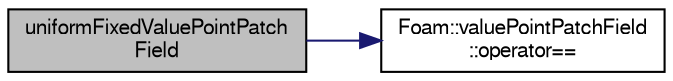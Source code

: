 digraph "uniformFixedValuePointPatchField"
{
  bgcolor="transparent";
  edge [fontname="FreeSans",fontsize="10",labelfontname="FreeSans",labelfontsize="10"];
  node [fontname="FreeSans",fontsize="10",shape=record];
  rankdir="LR";
  Node16 [label="uniformFixedValuePointPatch\lField",height=0.2,width=0.4,color="black", fillcolor="grey75", style="filled", fontcolor="black"];
  Node16 -> Node17 [color="midnightblue",fontsize="10",style="solid",fontname="FreeSans"];
  Node17 [label="Foam::valuePointPatchField\l::operator==",height=0.2,width=0.4,color="black",URL="$a26574.html#a0039a9544331e3ecddc63d1ac14f09cf"];
}
